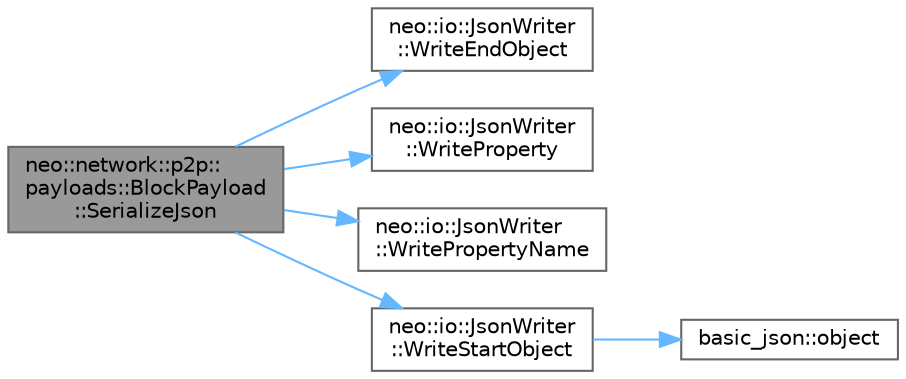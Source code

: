 digraph "neo::network::p2p::payloads::BlockPayload::SerializeJson"
{
 // LATEX_PDF_SIZE
  bgcolor="transparent";
  edge [fontname=Helvetica,fontsize=10,labelfontname=Helvetica,labelfontsize=10];
  node [fontname=Helvetica,fontsize=10,shape=box,height=0.2,width=0.4];
  rankdir="LR";
  Node1 [id="Node000001",label="neo::network::p2p::\lpayloads::BlockPayload\l::SerializeJson",height=0.2,width=0.4,color="gray40", fillcolor="grey60", style="filled", fontcolor="black",tooltip="Serializes the BlockPayload to a JSON writer."];
  Node1 -> Node2 [id="edge1_Node000001_Node000002",color="steelblue1",style="solid",tooltip=" "];
  Node2 [id="Node000002",label="neo::io::JsonWriter\l::WriteEndObject",height=0.2,width=0.4,color="grey40", fillcolor="white", style="filled",URL="$classneo_1_1io_1_1_json_writer.html#abf158ca5f3cee2d601b78423db17c03a",tooltip="Writes the end of an object to the JSON."];
  Node1 -> Node3 [id="edge2_Node000001_Node000003",color="steelblue1",style="solid",tooltip=" "];
  Node3 [id="Node000003",label="neo::io::JsonWriter\l::WriteProperty",height=0.2,width=0.4,color="grey40", fillcolor="white", style="filled",URL="$classneo_1_1io_1_1_json_writer.html#ab6c27aeffe44c3e67505de0985c7959d",tooltip="Writes a property to the JSON."];
  Node1 -> Node4 [id="edge3_Node000001_Node000004",color="steelblue1",style="solid",tooltip=" "];
  Node4 [id="Node000004",label="neo::io::JsonWriter\l::WritePropertyName",height=0.2,width=0.4,color="grey40", fillcolor="white", style="filled",URL="$classneo_1_1io_1_1_json_writer.html#a8b3a39f599afb76f4b60a896735de028",tooltip="Writes a property name to the JSON."];
  Node1 -> Node5 [id="edge4_Node000001_Node000005",color="steelblue1",style="solid",tooltip=" "];
  Node5 [id="Node000005",label="neo::io::JsonWriter\l::WriteStartObject",height=0.2,width=0.4,color="grey40", fillcolor="white", style="filled",URL="$classneo_1_1io_1_1_json_writer.html#a269b48a85f95a9d69788767fce1740c0",tooltip="Writes the start of an object to the JSON."];
  Node5 -> Node6 [id="edge5_Node000005_Node000006",color="steelblue1",style="solid",tooltip=" "];
  Node6 [id="Node000006",label="basic_json::object",height=0.2,width=0.4,color="grey40", fillcolor="white", style="filled",URL="$classbasic__json.html#a50a0e8dacc0f4aa12162da666595e6fd",tooltip="explicitly create an object from an initializer list"];
}
